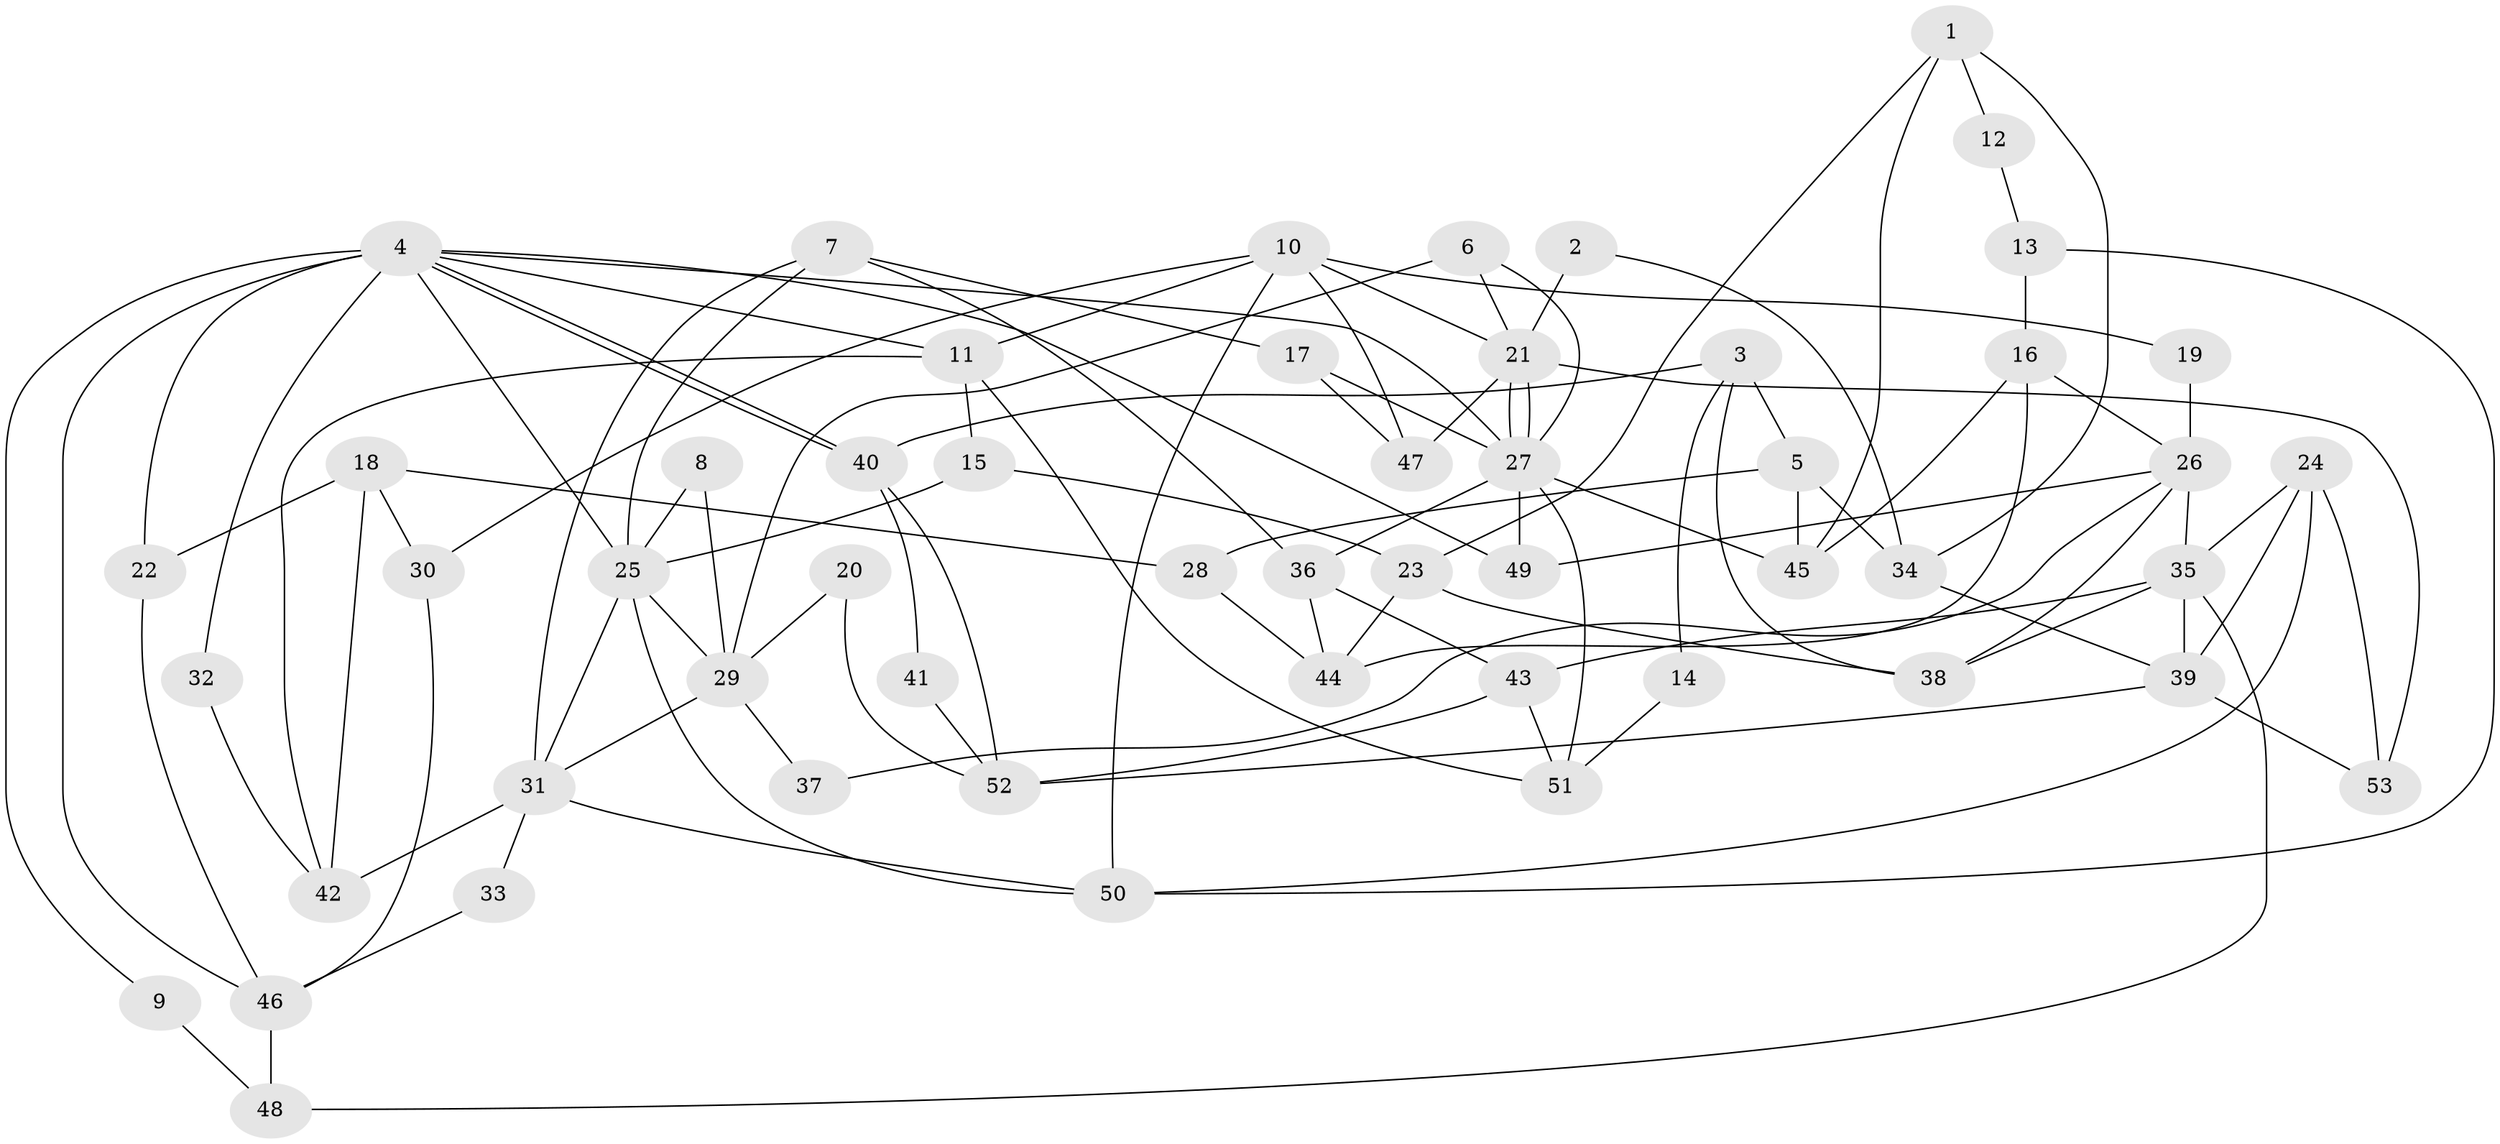 // coarse degree distribution, {3: 0.2857142857142857, 2: 0.19047619047619047, 9: 0.09523809523809523, 4: 0.14285714285714285, 12: 0.09523809523809523, 5: 0.047619047619047616, 6: 0.047619047619047616, 7: 0.047619047619047616, 8: 0.047619047619047616}
// Generated by graph-tools (version 1.1) at 2025/18/03/04/25 18:18:46]
// undirected, 53 vertices, 106 edges
graph export_dot {
graph [start="1"]
  node [color=gray90,style=filled];
  1;
  2;
  3;
  4;
  5;
  6;
  7;
  8;
  9;
  10;
  11;
  12;
  13;
  14;
  15;
  16;
  17;
  18;
  19;
  20;
  21;
  22;
  23;
  24;
  25;
  26;
  27;
  28;
  29;
  30;
  31;
  32;
  33;
  34;
  35;
  36;
  37;
  38;
  39;
  40;
  41;
  42;
  43;
  44;
  45;
  46;
  47;
  48;
  49;
  50;
  51;
  52;
  53;
  1 -- 45;
  1 -- 34;
  1 -- 12;
  1 -- 23;
  2 -- 21;
  2 -- 34;
  3 -- 40;
  3 -- 38;
  3 -- 5;
  3 -- 14;
  4 -- 40;
  4 -- 40;
  4 -- 27;
  4 -- 9;
  4 -- 11;
  4 -- 22;
  4 -- 25;
  4 -- 32;
  4 -- 46;
  4 -- 49;
  5 -- 45;
  5 -- 28;
  5 -- 34;
  6 -- 27;
  6 -- 29;
  6 -- 21;
  7 -- 36;
  7 -- 25;
  7 -- 17;
  7 -- 31;
  8 -- 29;
  8 -- 25;
  9 -- 48;
  10 -- 21;
  10 -- 47;
  10 -- 11;
  10 -- 19;
  10 -- 30;
  10 -- 50;
  11 -- 15;
  11 -- 42;
  11 -- 51;
  12 -- 13;
  13 -- 50;
  13 -- 16;
  14 -- 51;
  15 -- 25;
  15 -- 23;
  16 -- 26;
  16 -- 44;
  16 -- 45;
  17 -- 27;
  17 -- 47;
  18 -- 30;
  18 -- 42;
  18 -- 22;
  18 -- 28;
  19 -- 26;
  20 -- 29;
  20 -- 52;
  21 -- 27;
  21 -- 27;
  21 -- 47;
  21 -- 53;
  22 -- 46;
  23 -- 38;
  23 -- 44;
  24 -- 50;
  24 -- 53;
  24 -- 35;
  24 -- 39;
  25 -- 50;
  25 -- 29;
  25 -- 31;
  26 -- 35;
  26 -- 49;
  26 -- 37;
  26 -- 38;
  27 -- 36;
  27 -- 45;
  27 -- 49;
  27 -- 51;
  28 -- 44;
  29 -- 31;
  29 -- 37;
  30 -- 46;
  31 -- 33;
  31 -- 42;
  31 -- 50;
  32 -- 42;
  33 -- 46;
  34 -- 39;
  35 -- 38;
  35 -- 39;
  35 -- 43;
  35 -- 48;
  36 -- 43;
  36 -- 44;
  39 -- 52;
  39 -- 53;
  40 -- 52;
  40 -- 41;
  41 -- 52;
  43 -- 51;
  43 -- 52;
  46 -- 48;
}
